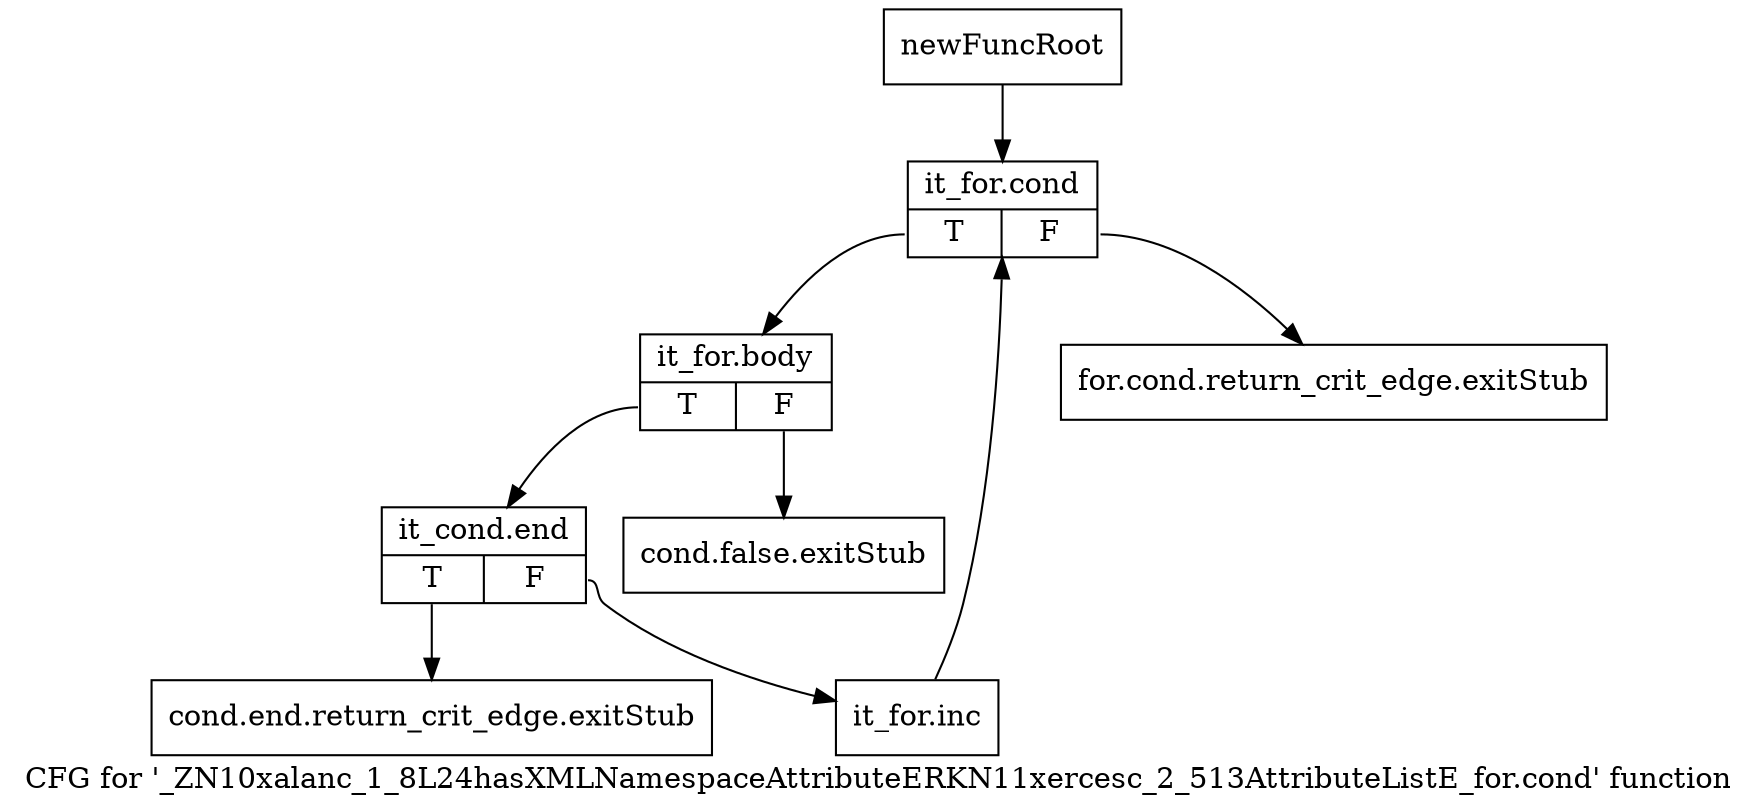 digraph "CFG for '_ZN10xalanc_1_8L24hasXMLNamespaceAttributeERKN11xercesc_2_513AttributeListE_for.cond' function" {
	label="CFG for '_ZN10xalanc_1_8L24hasXMLNamespaceAttributeERKN11xercesc_2_513AttributeListE_for.cond' function";

	Node0x842ecc0 [shape=record,label="{newFuncRoot}"];
	Node0x842ecc0 -> Node0x8438500;
	Node0x8438410 [shape=record,label="{for.cond.return_crit_edge.exitStub}"];
	Node0x8438460 [shape=record,label="{cond.false.exitStub}"];
	Node0x84384b0 [shape=record,label="{cond.end.return_crit_edge.exitStub}"];
	Node0x8438500 [shape=record,label="{it_for.cond|{<s0>T|<s1>F}}"];
	Node0x8438500:s0 -> Node0x8438550;
	Node0x8438500:s1 -> Node0x8438410;
	Node0x8438550 [shape=record,label="{it_for.body|{<s0>T|<s1>F}}"];
	Node0x8438550:s0 -> Node0x84385a0;
	Node0x8438550:s1 -> Node0x8438460;
	Node0x84385a0 [shape=record,label="{it_cond.end|{<s0>T|<s1>F}}"];
	Node0x84385a0:s0 -> Node0x84384b0;
	Node0x84385a0:s1 -> Node0x84385f0;
	Node0x84385f0 [shape=record,label="{it_for.inc}"];
	Node0x84385f0 -> Node0x8438500;
}
